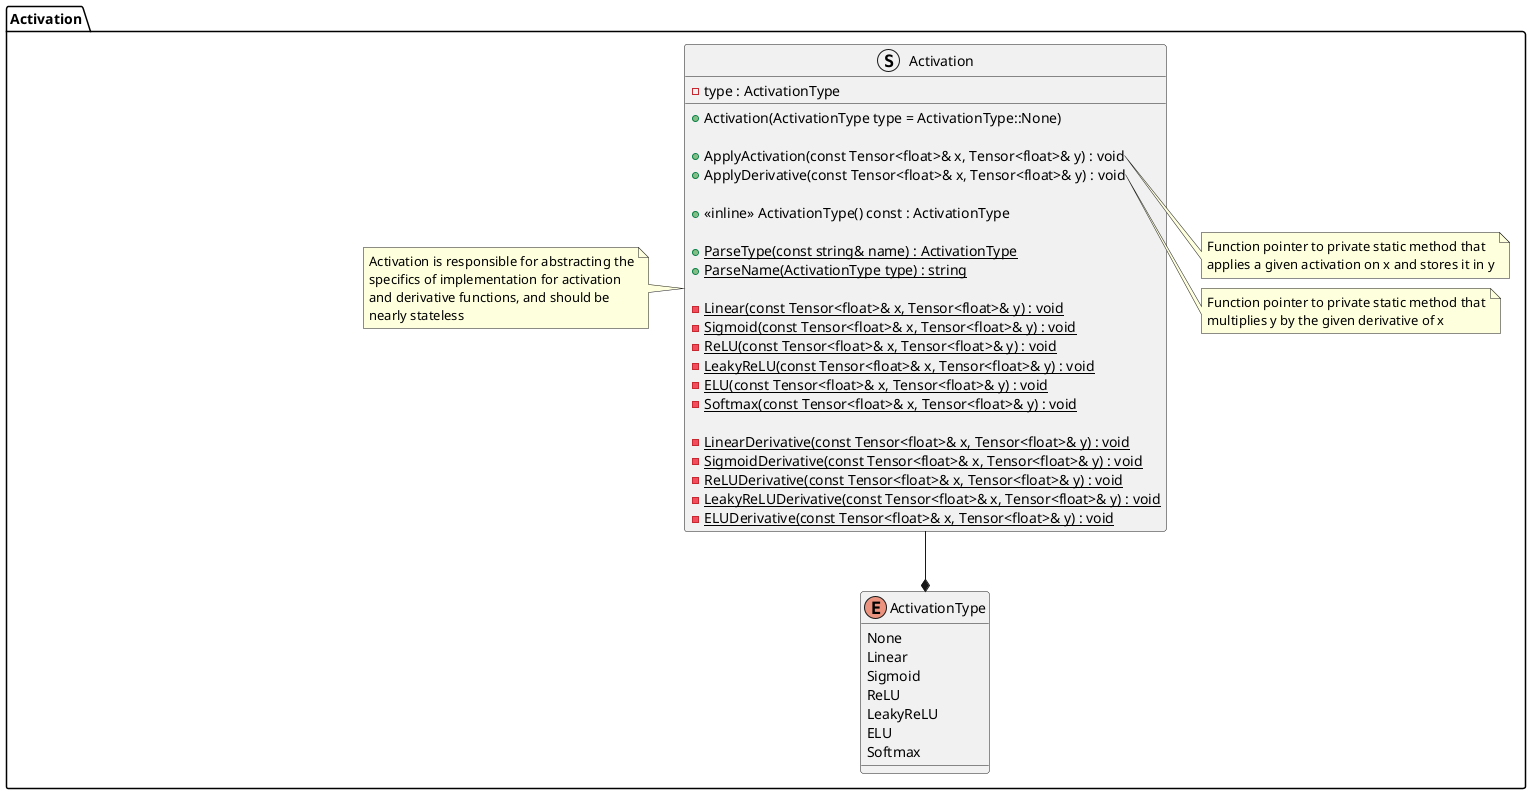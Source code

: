 @startuml Activation
package "Activation" {
    struct Activation {
        - type : ActivationType

        + Activation(ActivationType type = ActivationType::None)

        + ApplyActivation(const Tensor<float>& x, Tensor<float>& y) : void
        + ApplyDerivative(const Tensor<float>& x, Tensor<float>& y) : void
        
        + <<inline>> ActivationType() const : ActivationType

        {static} + ParseType(const string& name) : ActivationType
        {static} + ParseName(ActivationType type) : string

        {static} - Linear(const Tensor<float>& x, Tensor<float>& y) : void
        {static} - Sigmoid(const Tensor<float>& x, Tensor<float>& y) : void
        {static} - ReLU(const Tensor<float>& x, Tensor<float>& y) : void
        {static} - LeakyReLU(const Tensor<float>& x, Tensor<float>& y) : void
        {static} - ELU(const Tensor<float>& x, Tensor<float>& y) : void
        {static} - Softmax(const Tensor<float>& x, Tensor<float>& y) : void

        {static} - LinearDerivative(const Tensor<float>& x, Tensor<float>& y) : void
        {static} - SigmoidDerivative(const Tensor<float>& x, Tensor<float>& y) : void
        {static} - ReLUDerivative(const Tensor<float>& x, Tensor<float>& y) : void
        {static} - LeakyReLUDerivative(const Tensor<float>& x, Tensor<float>& y) : void
        {static} - ELUDerivative(const Tensor<float>& x, Tensor<float>& y) : void
    }

    enum ActivationType {
        None
        Linear
        Sigmoid
        ReLU
        LeakyReLU
        ELU
        Softmax
    }

    note left of Activation
        Activation is responsible for abstracting the
        specifics of implementation for activation
        and derivative functions, and should be
        nearly stateless
    end note


    note left of Activation::Activation()
        Initializes Activation with ActivationType::None
    end note

    note right of Activation::ApplyActivation
        Function pointer to private static method that 
        applies a given activation on x and stores it in y
    end note

    note right of Activation::ApplyDerivative
        Function pointer to private static method that
        multiplies y by the given derivative of x
    end note

    Activation --* ActivationType
}
@enduml
